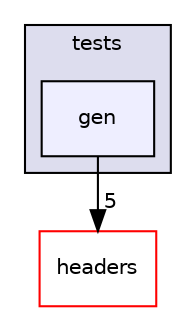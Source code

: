 digraph "/home/runner/work/PEPITAS-Cryptocurrency/PEPITAS-Cryptocurrency/tests/gen" {
  compound=true
  node [ fontsize="10", fontname="Helvetica"];
  edge [ labelfontsize="10", labelfontname="Helvetica"];
  subgraph clusterdir_59425e443f801f1f2fd8bbe4959a3ccf {
    graph [ bgcolor="#ddddee", pencolor="black", label="tests" fontname="Helvetica", fontsize="10", URL="dir_59425e443f801f1f2fd8bbe4959a3ccf.html"]
  dir_9e9a42af15dafe18f435061f42ed1f77 [shape=box, label="gen", style="filled", fillcolor="#eeeeff", pencolor="black", URL="dir_9e9a42af15dafe18f435061f42ed1f77.html"];
  }
  dir_7f57b1e41c5acd0e859ae5f3a2b075a9 [shape=box label="headers" fillcolor="white" style="filled" color="red" URL="dir_7f57b1e41c5acd0e859ae5f3a2b075a9.html"];
  dir_9e9a42af15dafe18f435061f42ed1f77->dir_7f57b1e41c5acd0e859ae5f3a2b075a9 [headlabel="5", labeldistance=1.5 headhref="dir_000016_000000.html"];
}
